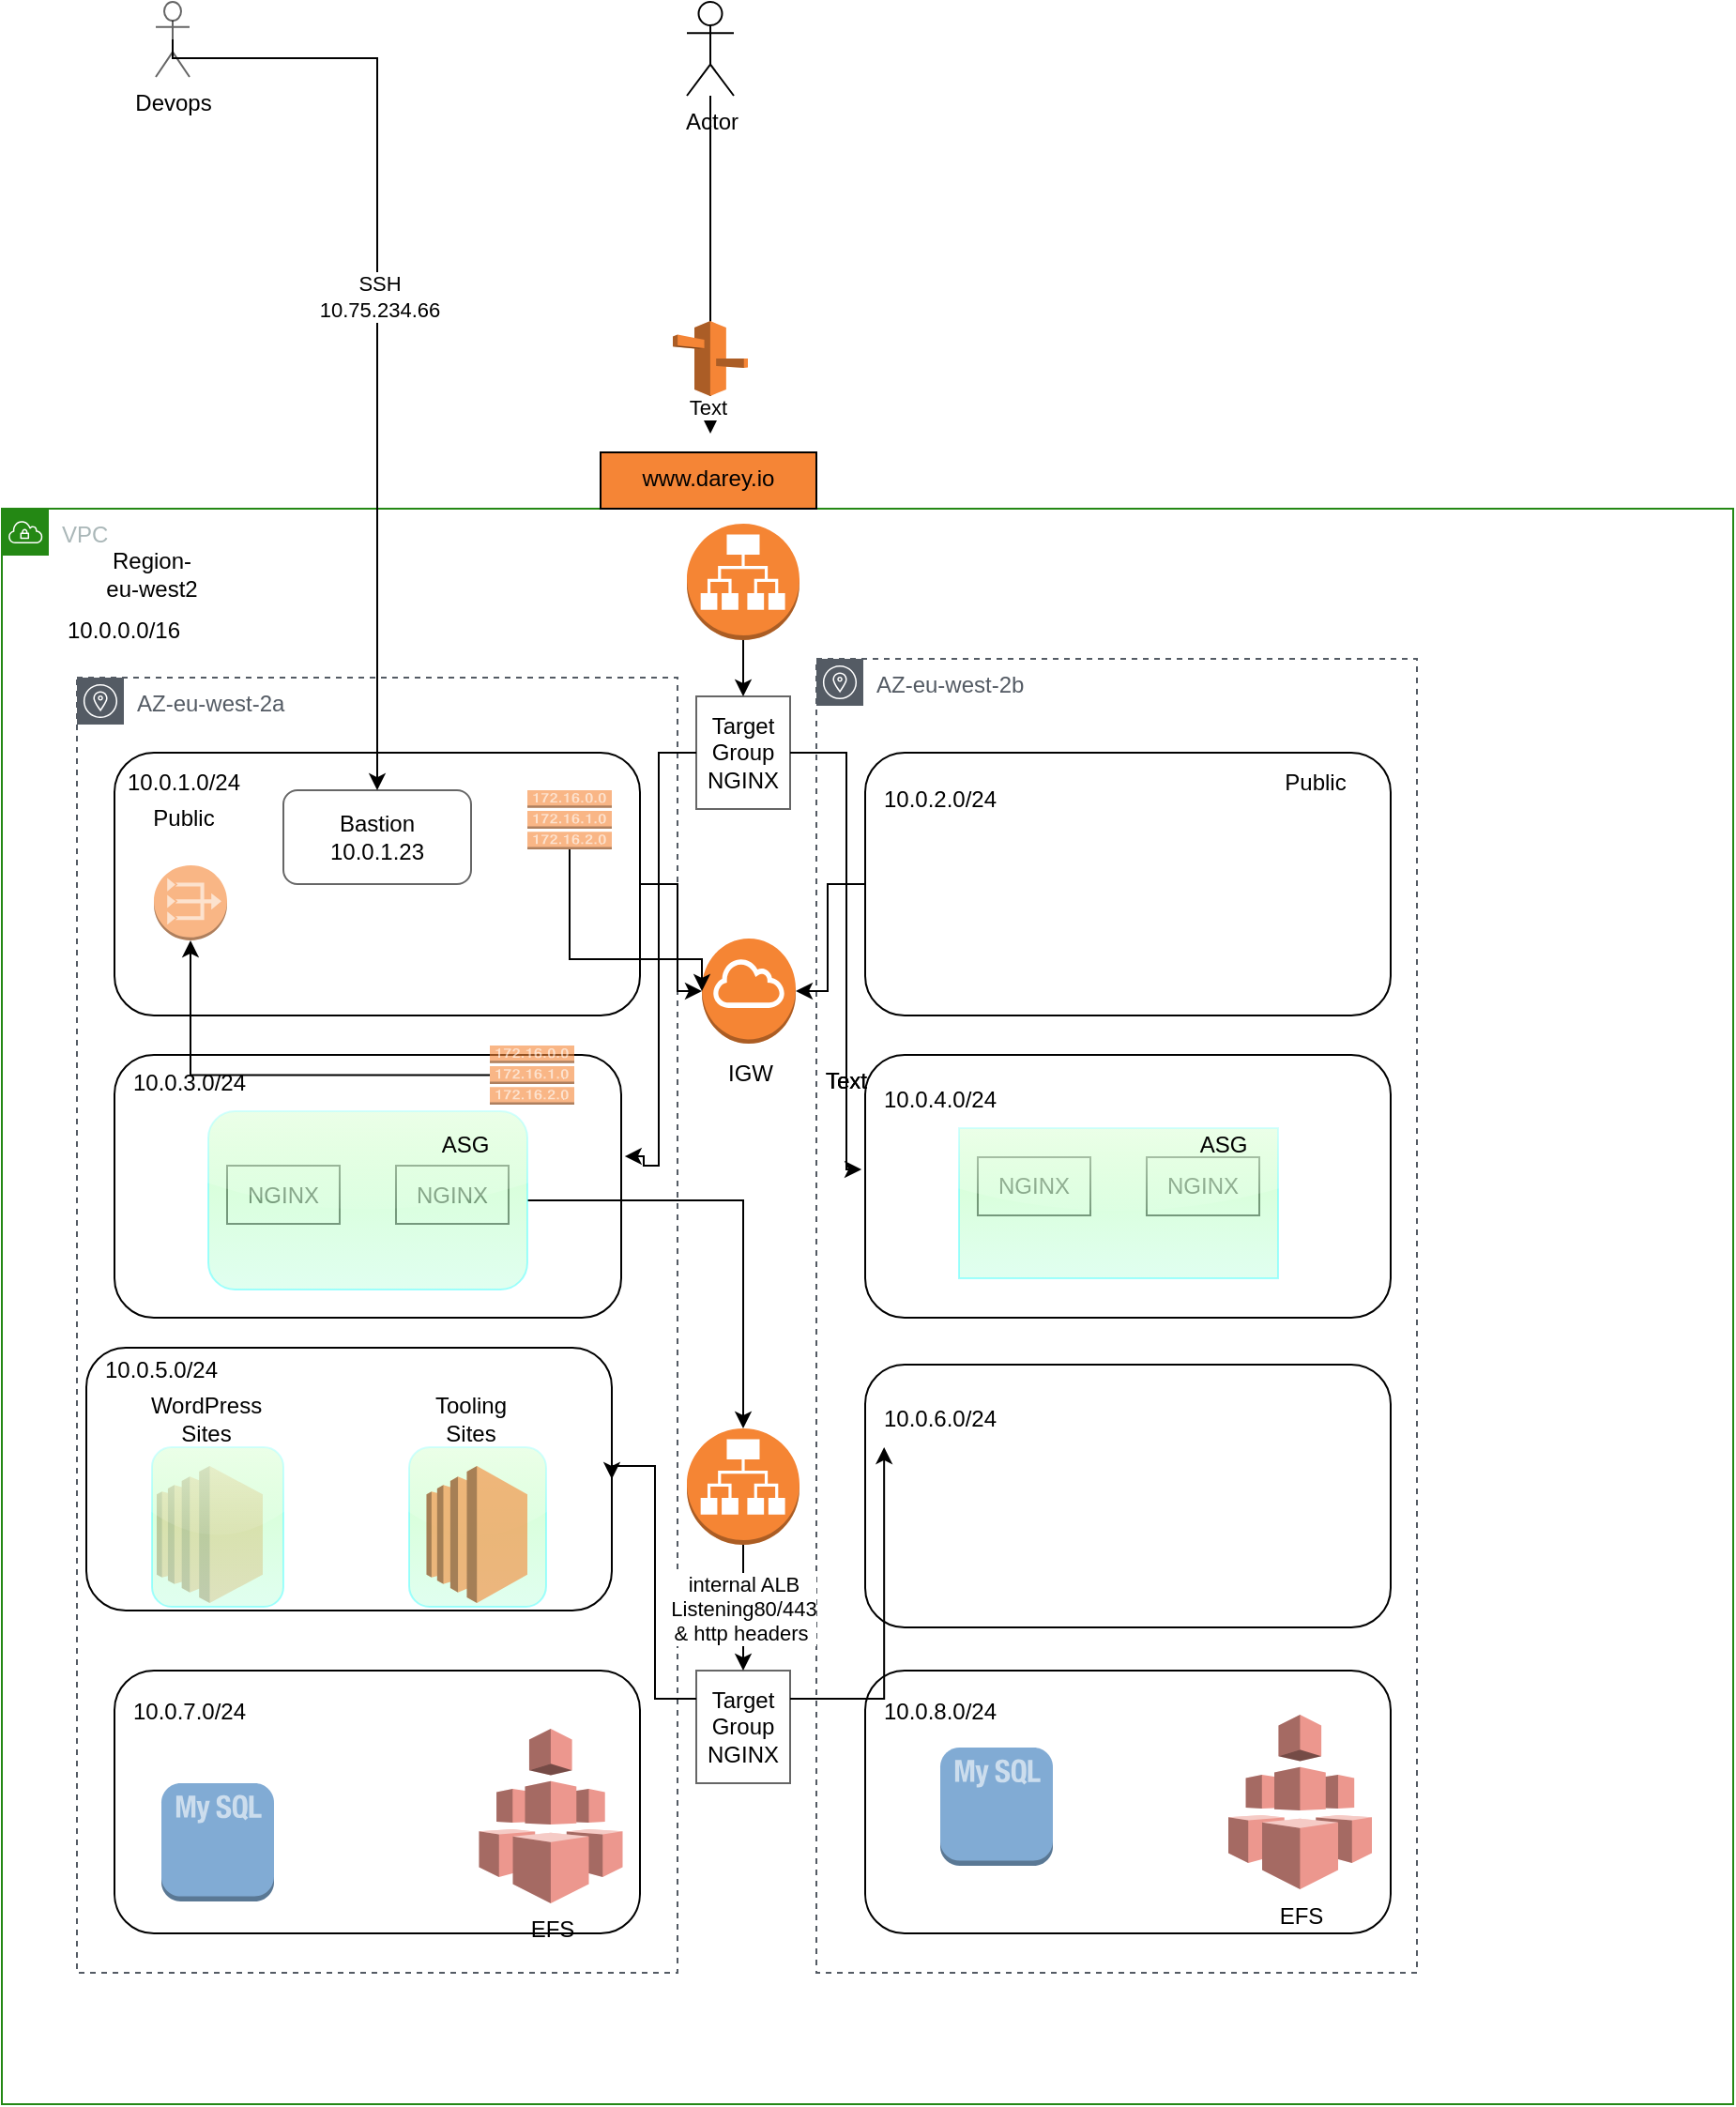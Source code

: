 <mxfile version="16.6.6" type="github"><diagram id="_Ks5NVJLdkDnxIqHjaVp" name="Page-1"><mxGraphModel dx="946" dy="646" grid="1" gridSize="10" guides="1" tooltips="1" connect="1" arrows="1" fold="1" page="1" pageScale="1" pageWidth="850" pageHeight="1100" math="0" shadow="0"><root><mxCell id="0"/><mxCell id="1" parent="0"/><mxCell id="pfUOhix6LruirDDwSNJ7-1" value="VPC" style="points=[[0,0],[0.25,0],[0.5,0],[0.75,0],[1,0],[1,0.25],[1,0.5],[1,0.75],[1,1],[0.75,1],[0.5,1],[0.25,1],[0,1],[0,0.75],[0,0.5],[0,0.25]];outlineConnect=0;gradientColor=none;html=1;whiteSpace=wrap;fontSize=12;fontStyle=0;container=1;pointerEvents=0;collapsible=0;recursiveResize=0;shape=mxgraph.aws4.group;grIcon=mxgraph.aws4.group_vpc;strokeColor=#248814;fillColor=none;verticalAlign=top;align=left;spacingLeft=30;fontColor=#AAB7B8;dashed=0;" vertex="1" parent="1"><mxGeometry x="40" y="270" width="922.5" height="850" as="geometry"/></mxCell><mxCell id="pfUOhix6LruirDDwSNJ7-9" value="10.0.0.0/16" style="text;html=1;strokeColor=none;fillColor=none;align=center;verticalAlign=middle;whiteSpace=wrap;rounded=0;" vertex="1" parent="pfUOhix6LruirDDwSNJ7-1"><mxGeometry x="10" y="50" width="110" height="30" as="geometry"/></mxCell><mxCell id="pfUOhix6LruirDDwSNJ7-13" value="Region- eu-west2" style="text;html=1;strokeColor=none;fillColor=none;align=center;verticalAlign=middle;whiteSpace=wrap;rounded=0;" vertex="1" parent="pfUOhix6LruirDDwSNJ7-1"><mxGeometry x="50" y="20" width="60" height="30" as="geometry"/></mxCell><mxCell id="pfUOhix6LruirDDwSNJ7-14" value="AZ-eu-west-2a" style="sketch=0;outlineConnect=0;gradientColor=none;html=1;whiteSpace=wrap;fontSize=12;fontStyle=0;shape=mxgraph.aws4.group;grIcon=mxgraph.aws4.group_availability_zone;strokeColor=#545B64;fillColor=none;verticalAlign=top;align=left;spacingLeft=30;fontColor=#545B64;dashed=1;" vertex="1" parent="pfUOhix6LruirDDwSNJ7-1"><mxGeometry x="40" y="90" width="320" height="690" as="geometry"/></mxCell><mxCell id="pfUOhix6LruirDDwSNJ7-20" value="AZ-eu-west-2b" style="sketch=0;outlineConnect=0;gradientColor=none;html=1;whiteSpace=wrap;fontSize=12;fontStyle=0;shape=mxgraph.aws4.group;grIcon=mxgraph.aws4.group_availability_zone;strokeColor=#545B64;fillColor=none;verticalAlign=top;align=left;spacingLeft=30;fontColor=#545B64;dashed=1;" vertex="1" parent="pfUOhix6LruirDDwSNJ7-1"><mxGeometry x="434" y="80" width="320" height="700" as="geometry"/></mxCell><mxCell id="pfUOhix6LruirDDwSNJ7-40" value="" style="rounded=1;whiteSpace=wrap;html=1;" vertex="1" parent="pfUOhix6LruirDDwSNJ7-1"><mxGeometry x="60" y="619" width="280" height="140" as="geometry"/></mxCell><mxCell id="pfUOhix6LruirDDwSNJ7-39" value="" style="rounded=1;whiteSpace=wrap;html=1;" vertex="1" parent="pfUOhix6LruirDDwSNJ7-1"><mxGeometry x="45" y="447" width="280" height="140" as="geometry"/></mxCell><mxCell id="pfUOhix6LruirDDwSNJ7-38" value="" style="rounded=1;whiteSpace=wrap;html=1;" vertex="1" parent="pfUOhix6LruirDDwSNJ7-1"><mxGeometry x="60" y="291" width="270" height="140" as="geometry"/></mxCell><mxCell id="pfUOhix6LruirDDwSNJ7-61" style="edgeStyle=orthogonalEdgeStyle;rounded=0;orthogonalLoop=1;jettySize=auto;html=1;exitX=1;exitY=0.5;exitDx=0;exitDy=0;" edge="1" parent="pfUOhix6LruirDDwSNJ7-1" source="pfUOhix6LruirDDwSNJ7-29" target="pfUOhix6LruirDDwSNJ7-55"><mxGeometry relative="1" as="geometry"><mxPoint x="370" y="200" as="targetPoint"/></mxGeometry></mxCell><mxCell id="pfUOhix6LruirDDwSNJ7-29" value="" style="rounded=1;whiteSpace=wrap;html=1;" vertex="1" parent="pfUOhix6LruirDDwSNJ7-1"><mxGeometry x="60" y="130" width="280" height="140" as="geometry"/></mxCell><mxCell id="pfUOhix6LruirDDwSNJ7-42" value="" style="rounded=1;whiteSpace=wrap;html=1;" vertex="1" parent="pfUOhix6LruirDDwSNJ7-1"><mxGeometry x="460" y="619" width="280" height="140" as="geometry"/></mxCell><mxCell id="pfUOhix6LruirDDwSNJ7-43" value="" style="rounded=1;whiteSpace=wrap;html=1;" vertex="1" parent="pfUOhix6LruirDDwSNJ7-1"><mxGeometry x="460" y="456" width="280" height="140" as="geometry"/></mxCell><mxCell id="pfUOhix6LruirDDwSNJ7-44" value="" style="rounded=1;whiteSpace=wrap;html=1;" vertex="1" parent="pfUOhix6LruirDDwSNJ7-1"><mxGeometry x="460" y="291" width="280" height="140" as="geometry"/></mxCell><mxCell id="pfUOhix6LruirDDwSNJ7-63" value="" style="edgeStyle=orthogonalEdgeStyle;rounded=0;orthogonalLoop=1;jettySize=auto;html=1;exitX=0;exitY=0.5;exitDx=0;exitDy=0;entryX=1;entryY=0.5;entryDx=0;entryDy=0;entryPerimeter=0;" edge="1" parent="pfUOhix6LruirDDwSNJ7-1" source="pfUOhix6LruirDDwSNJ7-45" target="pfUOhix6LruirDDwSNJ7-55"><mxGeometry relative="1" as="geometry"><mxPoint x="460" y="199" as="sourcePoint"/><mxPoint x="423" y="201" as="targetPoint"/><Array as="points"><mxPoint x="440" y="200"/><mxPoint x="440" y="257"/></Array></mxGeometry></mxCell><mxCell id="pfUOhix6LruirDDwSNJ7-45" value="" style="rounded=1;whiteSpace=wrap;html=1;" vertex="1" parent="pfUOhix6LruirDDwSNJ7-1"><mxGeometry x="460" y="130" width="280" height="140" as="geometry"/></mxCell><mxCell id="pfUOhix6LruirDDwSNJ7-46" value="10.0.1.0/24" style="text;html=1;strokeColor=none;fillColor=none;align=center;verticalAlign=middle;whiteSpace=wrap;rounded=0;" vertex="1" parent="pfUOhix6LruirDDwSNJ7-1"><mxGeometry x="67" y="131" width="60" height="30" as="geometry"/></mxCell><mxCell id="pfUOhix6LruirDDwSNJ7-50" value="10.0.3.0/24" style="text;html=1;strokeColor=none;fillColor=none;align=center;verticalAlign=middle;whiteSpace=wrap;rounded=0;" vertex="1" parent="pfUOhix6LruirDDwSNJ7-1"><mxGeometry x="70" y="291" width="60" height="30" as="geometry"/></mxCell><mxCell id="pfUOhix6LruirDDwSNJ7-49" value="10.0.5.0/24" style="text;html=1;strokeColor=none;fillColor=none;align=center;verticalAlign=middle;whiteSpace=wrap;rounded=0;" vertex="1" parent="pfUOhix6LruirDDwSNJ7-1"><mxGeometry x="60" y="447" width="50" height="23" as="geometry"/></mxCell><mxCell id="pfUOhix6LruirDDwSNJ7-48" value="10.0.7.0/24" style="text;html=1;strokeColor=none;fillColor=none;align=center;verticalAlign=middle;whiteSpace=wrap;rounded=0;" vertex="1" parent="pfUOhix6LruirDDwSNJ7-1"><mxGeometry x="70" y="626" width="60" height="30" as="geometry"/></mxCell><mxCell id="pfUOhix6LruirDDwSNJ7-54" value="10.0.2.0/24" style="text;html=1;strokeColor=none;fillColor=none;align=center;verticalAlign=middle;whiteSpace=wrap;rounded=0;" vertex="1" parent="pfUOhix6LruirDDwSNJ7-1"><mxGeometry x="470" y="140" width="60" height="30" as="geometry"/></mxCell><mxCell id="pfUOhix6LruirDDwSNJ7-53" value="10.0.4.0/24" style="text;html=1;strokeColor=none;fillColor=none;align=center;verticalAlign=middle;whiteSpace=wrap;rounded=0;" vertex="1" parent="pfUOhix6LruirDDwSNJ7-1"><mxGeometry x="470" y="300" width="60" height="30" as="geometry"/></mxCell><mxCell id="pfUOhix6LruirDDwSNJ7-52" value="10.0.6.0/24" style="text;html=1;strokeColor=none;fillColor=none;align=center;verticalAlign=middle;whiteSpace=wrap;rounded=0;" vertex="1" parent="pfUOhix6LruirDDwSNJ7-1"><mxGeometry x="470" y="470" width="60" height="30" as="geometry"/></mxCell><mxCell id="pfUOhix6LruirDDwSNJ7-51" value="10.0.8.0/24" style="text;html=1;strokeColor=none;fillColor=none;align=center;verticalAlign=middle;whiteSpace=wrap;rounded=0;" vertex="1" parent="pfUOhix6LruirDDwSNJ7-1"><mxGeometry x="470" y="626" width="60" height="30" as="geometry"/></mxCell><mxCell id="pfUOhix6LruirDDwSNJ7-55" value="" style="outlineConnect=0;dashed=0;verticalLabelPosition=bottom;verticalAlign=top;align=center;html=1;shape=mxgraph.aws3.internet_gateway;fillColor=#F58534;gradientColor=none;" vertex="1" parent="pfUOhix6LruirDDwSNJ7-1"><mxGeometry x="373" y="229" width="50" height="56" as="geometry"/></mxCell><mxCell id="pfUOhix6LruirDDwSNJ7-65" value="Public" style="text;html=1;strokeColor=none;fillColor=none;align=center;verticalAlign=middle;whiteSpace=wrap;rounded=0;" vertex="1" parent="pfUOhix6LruirDDwSNJ7-1"><mxGeometry x="670" y="131" width="60" height="30" as="geometry"/></mxCell><mxCell id="pfUOhix6LruirDDwSNJ7-64" value="Public" style="text;html=1;strokeColor=none;fillColor=none;align=center;verticalAlign=middle;whiteSpace=wrap;rounded=0;" vertex="1" parent="pfUOhix6LruirDDwSNJ7-1"><mxGeometry x="67" y="150" width="60" height="30" as="geometry"/></mxCell><mxCell id="pfUOhix6LruirDDwSNJ7-68" value="NGINX" style="rounded=0;whiteSpace=wrap;html=1;" vertex="1" parent="pfUOhix6LruirDDwSNJ7-1"><mxGeometry x="120" y="350" width="60" height="31" as="geometry"/></mxCell><mxCell id="pfUOhix6LruirDDwSNJ7-69" value="NGINX" style="rounded=0;whiteSpace=wrap;html=1;" vertex="1" parent="pfUOhix6LruirDDwSNJ7-1"><mxGeometry x="210" y="350" width="60" height="31" as="geometry"/></mxCell><mxCell id="pfUOhix6LruirDDwSNJ7-70" value="NGINX" style="rounded=0;whiteSpace=wrap;html=1;" vertex="1" parent="pfUOhix6LruirDDwSNJ7-1"><mxGeometry x="520" y="345.5" width="60" height="31" as="geometry"/></mxCell><mxCell id="pfUOhix6LruirDDwSNJ7-71" value="NGINX" style="rounded=0;whiteSpace=wrap;html=1;" vertex="1" parent="pfUOhix6LruirDDwSNJ7-1"><mxGeometry x="610" y="345.5" width="60" height="31" as="geometry"/></mxCell><mxCell id="pfUOhix6LruirDDwSNJ7-88" style="edgeStyle=orthogonalEdgeStyle;rounded=0;orthogonalLoop=1;jettySize=auto;html=1;exitX=0.5;exitY=1;exitDx=0;exitDy=0;exitPerimeter=0;entryX=0.5;entryY=0;entryDx=0;entryDy=0;" edge="1" parent="pfUOhix6LruirDDwSNJ7-1" source="pfUOhix6LruirDDwSNJ7-80" target="pfUOhix6LruirDDwSNJ7-85"><mxGeometry relative="1" as="geometry"/></mxCell><mxCell id="pfUOhix6LruirDDwSNJ7-80" value="" style="outlineConnect=0;dashed=0;verticalLabelPosition=bottom;verticalAlign=top;align=center;html=1;shape=mxgraph.aws3.application_load_balancer;fillColor=#F58534;gradientColor=none;" vertex="1" parent="pfUOhix6LruirDDwSNJ7-1"><mxGeometry x="365" y="8" width="60" height="62" as="geometry"/></mxCell><mxCell id="pfUOhix6LruirDDwSNJ7-175" style="edgeStyle=orthogonalEdgeStyle;rounded=0;orthogonalLoop=1;jettySize=auto;html=1;exitX=1;exitY=0.5;exitDx=0;exitDy=0;entryX=0.5;entryY=0;entryDx=0;entryDy=0;entryPerimeter=0;" edge="1" parent="pfUOhix6LruirDDwSNJ7-1" source="pfUOhix6LruirDDwSNJ7-81" target="pfUOhix6LruirDDwSNJ7-169"><mxGeometry relative="1" as="geometry"/></mxCell><mxCell id="pfUOhix6LruirDDwSNJ7-81" value="" style="rounded=1;whiteSpace=wrap;html=1;fillColor=#B8FFAD;strokeColor=#66FFFF;gradientColor=#CCFFE6;opacity=60;glass=1;" vertex="1" parent="pfUOhix6LruirDDwSNJ7-1"><mxGeometry x="110" y="321" width="170" height="95" as="geometry"/></mxCell><mxCell id="pfUOhix6LruirDDwSNJ7-82" value="" style="rounded=0;whiteSpace=wrap;html=1;glass=1;strokeColor=#66FFFF;fillColor=#B8FFAD;gradientColor=#CCFFE6;opacity=60;" vertex="1" parent="pfUOhix6LruirDDwSNJ7-1"><mxGeometry x="510" y="330" width="170" height="80" as="geometry"/></mxCell><mxCell id="pfUOhix6LruirDDwSNJ7-83" value="ASG" style="rounded=0;whiteSpace=wrap;html=1;glass=1;strokeColor=none;fillColor=none;gradientColor=#FFFFFF;opacity=60;" vertex="1" parent="pfUOhix6LruirDDwSNJ7-1"><mxGeometry x="217" y="319" width="60" height="40" as="geometry"/></mxCell><mxCell id="pfUOhix6LruirDDwSNJ7-84" value="ASG" style="rounded=0;whiteSpace=wrap;html=1;glass=1;strokeColor=none;fillColor=none;gradientColor=#FFFFFF;opacity=60;" vertex="1" parent="pfUOhix6LruirDDwSNJ7-1"><mxGeometry x="621" y="323" width="60" height="31" as="geometry"/></mxCell><mxCell id="pfUOhix6LruirDDwSNJ7-89" style="edgeStyle=orthogonalEdgeStyle;rounded=0;orthogonalLoop=1;jettySize=auto;html=1;exitX=0;exitY=0.5;exitDx=0;exitDy=0;entryX=1.007;entryY=0.386;entryDx=0;entryDy=0;entryPerimeter=0;" edge="1" parent="pfUOhix6LruirDDwSNJ7-1" source="pfUOhix6LruirDDwSNJ7-85" target="pfUOhix6LruirDDwSNJ7-38"><mxGeometry relative="1" as="geometry"><Array as="points"><mxPoint x="350" y="130"/><mxPoint x="350" y="350"/><mxPoint x="342" y="350"/></Array></mxGeometry></mxCell><mxCell id="pfUOhix6LruirDDwSNJ7-90" style="edgeStyle=orthogonalEdgeStyle;rounded=0;orthogonalLoop=1;jettySize=auto;html=1;exitX=1;exitY=0.5;exitDx=0;exitDy=0;entryX=-0.007;entryY=0.436;entryDx=0;entryDy=0;entryPerimeter=0;" edge="1" parent="pfUOhix6LruirDDwSNJ7-1" source="pfUOhix6LruirDDwSNJ7-85" target="pfUOhix6LruirDDwSNJ7-44"><mxGeometry relative="1" as="geometry"><Array as="points"><mxPoint x="450" y="130"/><mxPoint x="450" y="352"/></Array></mxGeometry></mxCell><mxCell id="pfUOhix6LruirDDwSNJ7-85" value="Target Group NGINX" style="rounded=0;whiteSpace=wrap;html=1;glass=1;strokeColor=#000000;fillColor=none;gradientColor=#FFFFFF;opacity=60;" vertex="1" parent="pfUOhix6LruirDDwSNJ7-1"><mxGeometry x="370" y="100" width="50" height="60" as="geometry"/></mxCell><mxCell id="pfUOhix6LruirDDwSNJ7-91" value="IGW" style="text;html=1;strokeColor=none;fillColor=none;align=center;verticalAlign=middle;whiteSpace=wrap;rounded=0;glass=1;opacity=60;" vertex="1" parent="pfUOhix6LruirDDwSNJ7-1"><mxGeometry x="378" y="286" width="42" height="30" as="geometry"/></mxCell><mxCell id="pfUOhix6LruirDDwSNJ7-94" value="Bastion&lt;br&gt;10.0.1.23" style="rounded=1;whiteSpace=wrap;html=1;glass=1;strokeColor=#000000;fillColor=none;gradientColor=#FFFFFF;opacity=60;" vertex="1" parent="pfUOhix6LruirDDwSNJ7-1"><mxGeometry x="150" y="150" width="100" height="50" as="geometry"/></mxCell><mxCell id="pfUOhix6LruirDDwSNJ7-95" value="" style="outlineConnect=0;dashed=0;verticalLabelPosition=bottom;verticalAlign=top;align=center;html=1;shape=mxgraph.aws3.vpc_nat_gateway;fillColor=#F58534;gradientColor=none;glass=1;strokeColor=#000000;opacity=60;" vertex="1" parent="pfUOhix6LruirDDwSNJ7-1"><mxGeometry x="81" y="190" width="39" height="40" as="geometry"/></mxCell><mxCell id="pfUOhix6LruirDDwSNJ7-100" value="" style="edgeStyle=orthogonalEdgeStyle;rounded=0;orthogonalLoop=1;jettySize=auto;html=1;entryX=0.5;entryY=1;entryDx=0;entryDy=0;entryPerimeter=0;" edge="1" parent="pfUOhix6LruirDDwSNJ7-1" source="pfUOhix6LruirDDwSNJ7-99" target="pfUOhix6LruirDDwSNJ7-95"><mxGeometry relative="1" as="geometry"/></mxCell><mxCell id="pfUOhix6LruirDDwSNJ7-99" value="" style="outlineConnect=0;dashed=0;verticalLabelPosition=bottom;verticalAlign=top;align=center;html=1;shape=mxgraph.aws3.route_table;fillColor=#F58536;gradientColor=none;glass=1;strokeColor=#000000;opacity=60;" vertex="1" parent="pfUOhix6LruirDDwSNJ7-1"><mxGeometry x="260" y="286" width="45" height="31.5" as="geometry"/></mxCell><mxCell id="pfUOhix6LruirDDwSNJ7-106" style="edgeStyle=orthogonalEdgeStyle;rounded=0;orthogonalLoop=1;jettySize=auto;html=1;exitX=0.5;exitY=1;exitDx=0;exitDy=0;exitPerimeter=0;entryX=0;entryY=0.5;entryDx=0;entryDy=0;entryPerimeter=0;" edge="1" parent="pfUOhix6LruirDDwSNJ7-1" source="pfUOhix6LruirDDwSNJ7-103" target="pfUOhix6LruirDDwSNJ7-55"><mxGeometry relative="1" as="geometry"><Array as="points"><mxPoint x="303" y="240"/><mxPoint x="373" y="240"/></Array></mxGeometry></mxCell><mxCell id="pfUOhix6LruirDDwSNJ7-103" value="" style="outlineConnect=0;dashed=0;verticalLabelPosition=bottom;verticalAlign=top;align=center;html=1;shape=mxgraph.aws3.route_table;fillColor=#F58536;gradientColor=none;glass=1;strokeColor=#000000;opacity=60;" vertex="1" parent="pfUOhix6LruirDDwSNJ7-1"><mxGeometry x="280" y="150" width="45" height="31.5" as="geometry"/></mxCell><mxCell id="pfUOhix6LruirDDwSNJ7-107" value="" style="outlineConnect=0;dashed=0;verticalLabelPosition=bottom;verticalAlign=top;align=center;html=1;shape=mxgraph.aws3.ec2;fillColor=#F58534;gradientColor=none;glass=1;strokeColor=#000000;opacity=60;" vertex="1" parent="pfUOhix6LruirDDwSNJ7-1"><mxGeometry x="82.5" y="510" width="56.5" height="73" as="geometry"/></mxCell><mxCell id="pfUOhix6LruirDDwSNJ7-108" value="" style="rounded=1;whiteSpace=wrap;html=1;fillColor=#B8FFAD;strokeColor=#66FFFF;gradientColor=#CCFFE6;opacity=60;glass=1;" vertex="1" parent="pfUOhix6LruirDDwSNJ7-1"><mxGeometry x="217" y="500" width="73" height="85" as="geometry"/></mxCell><mxCell id="pfUOhix6LruirDDwSNJ7-109" value="" style="rounded=1;whiteSpace=wrap;html=1;fillColor=#B8FFAD;strokeColor=#66FFFF;gradientColor=#CCFFE6;opacity=60;glass=1;" vertex="1" parent="pfUOhix6LruirDDwSNJ7-1"><mxGeometry x="80" y="500" width="70" height="85" as="geometry"/></mxCell><mxCell id="pfUOhix6LruirDDwSNJ7-110" value="" style="outlineConnect=0;dashed=0;verticalLabelPosition=bottom;verticalAlign=top;align=center;html=1;shape=mxgraph.aws3.ec2;fillColor=#F58534;gradientColor=none;glass=1;strokeColor=#000000;opacity=60;" vertex="1" parent="pfUOhix6LruirDDwSNJ7-1"><mxGeometry x="226.25" y="510" width="53.75" height="73" as="geometry"/></mxCell><mxCell id="pfUOhix6LruirDDwSNJ7-115" value="WordPress Sites" style="text;html=1;strokeColor=none;fillColor=none;align=center;verticalAlign=middle;whiteSpace=wrap;rounded=0;glass=1;opacity=60;" vertex="1" parent="pfUOhix6LruirDDwSNJ7-1"><mxGeometry x="79" y="470" width="60" height="30" as="geometry"/></mxCell><mxCell id="pfUOhix6LruirDDwSNJ7-171" value="internal ALB &lt;br&gt;Listening80/443 &lt;br&gt;&amp;amp; http headers&amp;nbsp;" style="edgeStyle=orthogonalEdgeStyle;rounded=0;orthogonalLoop=1;jettySize=auto;html=1;" edge="1" parent="pfUOhix6LruirDDwSNJ7-1" source="pfUOhix6LruirDDwSNJ7-169" target="pfUOhix6LruirDDwSNJ7-170"><mxGeometry relative="1" as="geometry"/></mxCell><mxCell id="pfUOhix6LruirDDwSNJ7-169" value="" style="outlineConnect=0;dashed=0;verticalLabelPosition=bottom;verticalAlign=top;align=center;html=1;shape=mxgraph.aws3.application_load_balancer;fillColor=#F58534;gradientColor=none;" vertex="1" parent="pfUOhix6LruirDDwSNJ7-1"><mxGeometry x="365" y="490" width="60" height="62" as="geometry"/></mxCell><mxCell id="pfUOhix6LruirDDwSNJ7-176" style="edgeStyle=orthogonalEdgeStyle;rounded=0;orthogonalLoop=1;jettySize=auto;html=1;exitX=0;exitY=0.25;exitDx=0;exitDy=0;entryX=1;entryY=0.5;entryDx=0;entryDy=0;" edge="1" parent="pfUOhix6LruirDDwSNJ7-1" source="pfUOhix6LruirDDwSNJ7-170" target="pfUOhix6LruirDDwSNJ7-39"><mxGeometry relative="1" as="geometry"><Array as="points"><mxPoint x="348" y="634"/><mxPoint x="348" y="510"/><mxPoint x="325" y="510"/></Array></mxGeometry></mxCell><mxCell id="pfUOhix6LruirDDwSNJ7-177" style="edgeStyle=orthogonalEdgeStyle;rounded=0;orthogonalLoop=1;jettySize=auto;html=1;exitX=1;exitY=0.25;exitDx=0;exitDy=0;entryX=0.036;entryY=0.314;entryDx=0;entryDy=0;entryPerimeter=0;" edge="1" parent="pfUOhix6LruirDDwSNJ7-1" source="pfUOhix6LruirDDwSNJ7-170" target="pfUOhix6LruirDDwSNJ7-43"><mxGeometry relative="1" as="geometry"/></mxCell><mxCell id="pfUOhix6LruirDDwSNJ7-170" value="Target Group NGINX" style="rounded=0;whiteSpace=wrap;html=1;glass=1;strokeColor=#000000;fillColor=none;gradientColor=#FFFFFF;opacity=60;" vertex="1" parent="pfUOhix6LruirDDwSNJ7-1"><mxGeometry x="370" y="619" width="50" height="60" as="geometry"/></mxCell><mxCell id="pfUOhix6LruirDDwSNJ7-168" value="Tooling Sites" style="text;html=1;strokeColor=none;fillColor=none;align=center;verticalAlign=middle;whiteSpace=wrap;rounded=0;glass=1;opacity=60;" vertex="1" parent="pfUOhix6LruirDDwSNJ7-1"><mxGeometry x="220" y="470" width="60" height="30" as="geometry"/></mxCell><mxCell id="pfUOhix6LruirDDwSNJ7-178" value="" style="outlineConnect=0;dashed=0;verticalLabelPosition=bottom;verticalAlign=top;align=center;html=1;shape=mxgraph.aws3.mysql_db_instance_2;fillColor=#2E73B8;gradientColor=none;glass=1;strokeColor=#000000;opacity=60;" vertex="1" parent="pfUOhix6LruirDDwSNJ7-1"><mxGeometry x="85" y="679" width="60" height="63" as="geometry"/></mxCell><mxCell id="pfUOhix6LruirDDwSNJ7-179" value="EFS" style="outlineConnect=0;dashed=0;verticalLabelPosition=bottom;verticalAlign=top;align=center;html=1;shape=mxgraph.aws3.efs;fillColor=#E05243;gradientColor=none;glass=1;strokeColor=#000000;opacity=60;" vertex="1" parent="pfUOhix6LruirDDwSNJ7-1"><mxGeometry x="653.5" y="642.5" width="76.5" height="93" as="geometry"/></mxCell><mxCell id="pfUOhix6LruirDDwSNJ7-180" value="" style="outlineConnect=0;dashed=0;verticalLabelPosition=bottom;verticalAlign=top;align=center;html=1;shape=mxgraph.aws3.mysql_db_instance_2;fillColor=#2E73B8;gradientColor=none;glass=1;strokeColor=#000000;opacity=60;" vertex="1" parent="pfUOhix6LruirDDwSNJ7-1"><mxGeometry x="500" y="660" width="60" height="63" as="geometry"/></mxCell><mxCell id="pfUOhix6LruirDDwSNJ7-79" style="edgeStyle=orthogonalEdgeStyle;rounded=0;orthogonalLoop=1;jettySize=auto;html=1;" edge="1" parent="1" source="pfUOhix6LruirDDwSNJ7-2"><mxGeometry relative="1" as="geometry"><mxPoint x="417.5" y="230" as="targetPoint"/></mxGeometry></mxCell><mxCell id="pfUOhix6LruirDDwSNJ7-2" value="Actor" style="shape=umlActor;verticalLabelPosition=bottom;verticalAlign=top;html=1;outlineConnect=0;" vertex="1" parent="1"><mxGeometry x="405" width="25" height="50" as="geometry"/></mxCell><mxCell id="pfUOhix6LruirDDwSNJ7-37" value="" style="endArrow=classic;html=1;rounded=0;startArrow=none;" edge="1" parent="1" source="pfUOhix6LruirDDwSNJ7-5"><mxGeometry width="50" height="50" relative="1" as="geometry"><mxPoint x="400" y="120" as="sourcePoint"/><mxPoint x="416" y="220" as="targetPoint"/></mxGeometry></mxCell><mxCell id="pfUOhix6LruirDDwSNJ7-41" value="Text" style="edgeLabel;html=1;align=center;verticalAlign=middle;resizable=0;points=[];" vertex="1" connectable="0" parent="pfUOhix6LruirDDwSNJ7-37"><mxGeometry x="0.176" relative="1" as="geometry"><mxPoint as="offset"/></mxGeometry></mxCell><mxCell id="pfUOhix6LruirDDwSNJ7-5" value="" style="outlineConnect=0;dashed=0;verticalLabelPosition=bottom;verticalAlign=top;align=center;html=1;shape=mxgraph.aws3.route_53;fillColor=#F58536;gradientColor=none;" vertex="1" parent="1"><mxGeometry x="397.5" y="170" width="40" height="40" as="geometry"/></mxCell><mxCell id="pfUOhix6LruirDDwSNJ7-6" value="www.darey.io" style="whiteSpace=wrap;html=1;verticalAlign=top;fillColor=#F58536;dashed=0;gradientColor=none;" vertex="1" parent="1"><mxGeometry x="359" y="240" width="115" height="30" as="geometry"/></mxCell><mxCell id="pfUOhix6LruirDDwSNJ7-93" style="edgeStyle=orthogonalEdgeStyle;rounded=0;orthogonalLoop=1;jettySize=auto;html=1;exitX=0.5;exitY=0.5;exitDx=0;exitDy=0;exitPerimeter=0;entryX=0.5;entryY=0.143;entryDx=0;entryDy=0;entryPerimeter=0;" edge="1" parent="1" source="pfUOhix6LruirDDwSNJ7-92" target="pfUOhix6LruirDDwSNJ7-29"><mxGeometry relative="1" as="geometry"><mxPoint x="230" y="260" as="targetPoint"/><Array as="points"><mxPoint x="131" y="30"/><mxPoint x="240" y="30"/></Array></mxGeometry></mxCell><mxCell id="pfUOhix6LruirDDwSNJ7-98" value="SSH&lt;br&gt;10.75.234.66" style="edgeLabel;html=1;align=center;verticalAlign=middle;resizable=0;points=[];" vertex="1" connectable="0" parent="pfUOhix6LruirDDwSNJ7-93"><mxGeometry x="-0.033" y="1" relative="1" as="geometry"><mxPoint as="offset"/></mxGeometry></mxCell><mxCell id="pfUOhix6LruirDDwSNJ7-92" value="Devops" style="shape=umlActor;verticalLabelPosition=bottom;verticalAlign=top;html=1;outlineConnect=0;glass=1;strokeColor=#000000;fillColor=none;gradientColor=#FFFFFF;opacity=60;" vertex="1" parent="1"><mxGeometry x="122" width="18" height="40" as="geometry"/></mxCell><mxCell id="pfUOhix6LruirDDwSNJ7-112" value="Text" style="text;html=1;strokeColor=none;fillColor=none;align=center;verticalAlign=middle;whiteSpace=wrap;rounded=0;glass=1;opacity=60;" vertex="1" parent="1"><mxGeometry x="460" y="560" width="60" height="30" as="geometry"/></mxCell><mxCell id="pfUOhix6LruirDDwSNJ7-113" value="Text" style="text;html=1;strokeColor=none;fillColor=none;align=center;verticalAlign=middle;whiteSpace=wrap;rounded=0;glass=1;opacity=60;" vertex="1" parent="1"><mxGeometry x="460" y="560" width="60" height="30" as="geometry"/></mxCell><mxCell id="pfUOhix6LruirDDwSNJ7-114" value="Text" style="text;html=1;strokeColor=none;fillColor=none;align=center;verticalAlign=middle;whiteSpace=wrap;rounded=0;glass=1;opacity=60;" vertex="1" parent="1"><mxGeometry x="460" y="560" width="60" height="30" as="geometry"/></mxCell><mxCell id="pfUOhix6LruirDDwSNJ7-181" value="EFS" style="outlineConnect=0;dashed=0;verticalLabelPosition=bottom;verticalAlign=top;align=center;html=1;shape=mxgraph.aws3.efs;fillColor=#E05243;gradientColor=none;glass=1;strokeColor=#000000;opacity=60;" vertex="1" parent="1"><mxGeometry x="294.25" y="920" width="76.5" height="93" as="geometry"/></mxCell></root></mxGraphModel></diagram></mxfile>